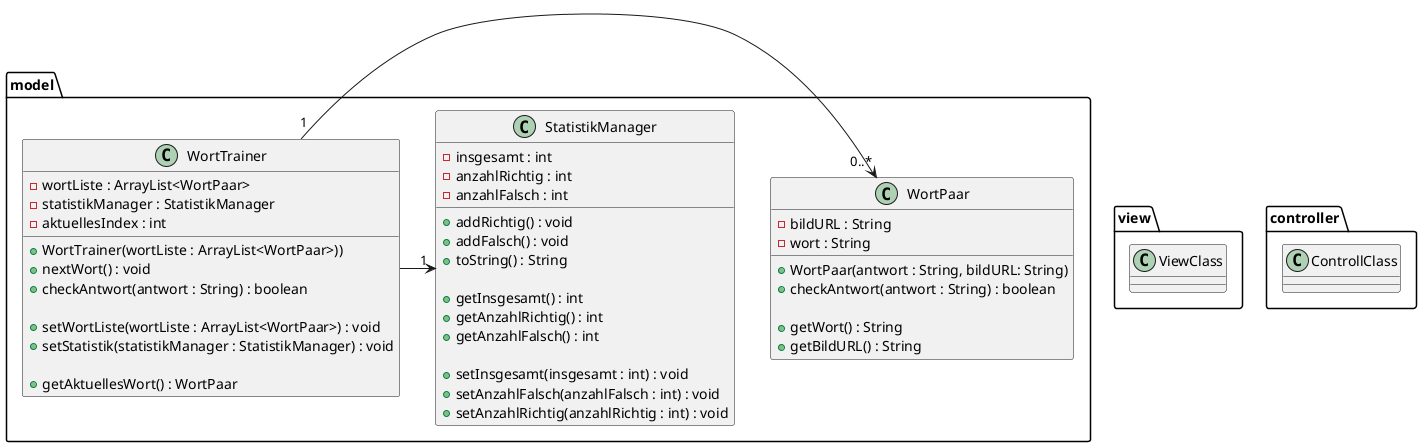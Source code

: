 @startuml
'https://plantuml.com/class-diagram

package model {

    class WortPaar {
        - bildURL : String
        - wort : String

        + WortPaar(antwort : String, bildURL: String)
        + checkAntwort(antwort : String) : boolean

        + getWort() : String
        + getBildURL() : String
    }

    class WortTrainer {
        - wortListe : ArrayList<WortPaar>
        - statistikManager : StatistikManager
        - aktuellesIndex : int

        + WortTrainer(wortListe : ArrayList<WortPaar>))
        + nextWort() : void
        + checkAntwort(antwort : String) : boolean

        + setWortListe(wortListe : ArrayList<WortPaar>) : void
        + setStatistik(statistikManager : StatistikManager) : void

        + getAktuellesWort() : WortPaar
    }

    class StatistikManager {
        - insgesamt : int
        - anzahlRichtig : int
        - anzahlFalsch : int

        + addRichtig() : void
        + addFalsch() : void
        + toString() : String

        + getInsgesamt() : int
        + getAnzahlRichtig() : int
        + getAnzahlFalsch() : int

        + setInsgesamt(insgesamt : int) : void
        + setAnzahlFalsch(anzahlFalsch : int) : void
        + setAnzahlRichtig(anzahlRichtig : int) : void
    }
}


package view {
    class ViewClass {
    }
}

package controller {
    class ControllClass {
    }
}




WortTrainer "1" -> "0..*" WortPaar
WortTrainer -> "1" StatistikManager

@enduml